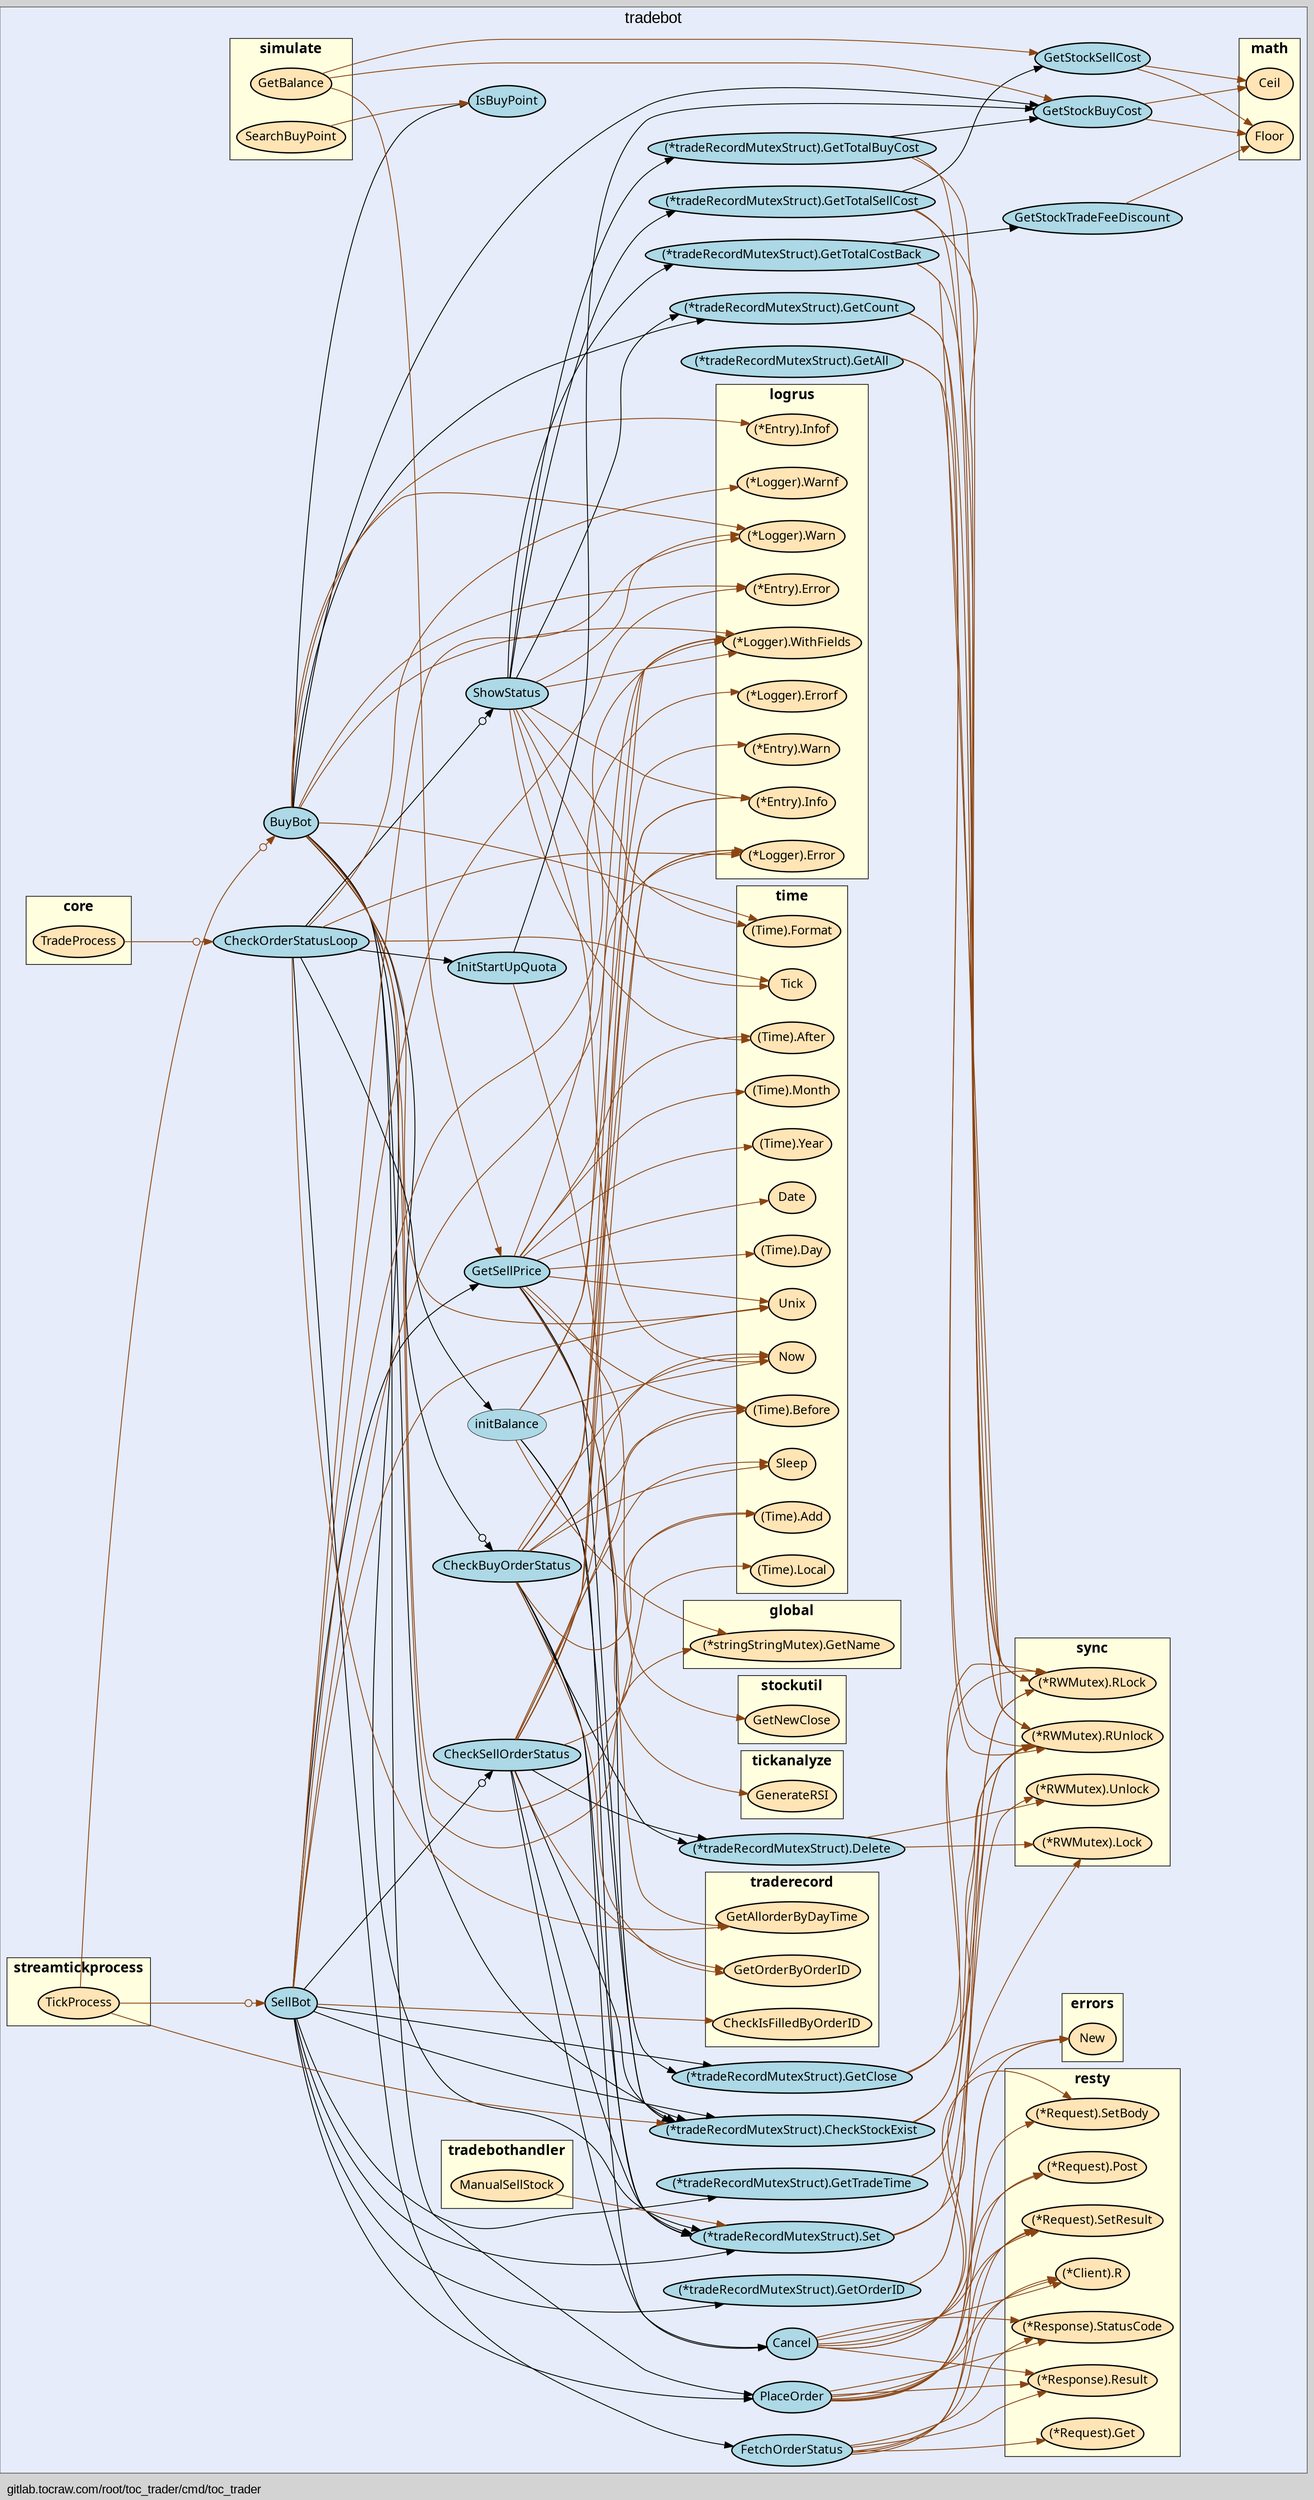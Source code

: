 digraph gocallvis {
    label="gitlab.tocraw.com/root/toc_trader/cmd/toc_trader";
    labeljust="l";
    fontname="Arial";
    fontsize="14";
    rankdir="LR";
    bgcolor="lightgray";
    style="solid";
    penwidth="0.5";
    pad="0.0";
    nodesep="0.35";

    node [shape="ellipse" style="filled" fillcolor="honeydew" fontname="Verdana" penwidth="1.0" margin="0.05,0.0"];
    edge [minlen="2"]

    subgraph "cluster_focus" {
        bgcolor="#e6ecfa";
label="tradebot";
labelloc="t";
labeljust="c";
fontsize="18";
        
        "(*gitlab.tocraw.com/root/toc_trader/pkg/modules/tradebot.tradeRecordMutexStruct).Set" [ fillcolor="lightblue" label="(*tradeRecordMutexStruct).Set" penwidth="1.5" ]
        "gitlab.tocraw.com/root/toc_trader/pkg/modules/tradebot.GetStockSellCost" [ fillcolor="lightblue" label="GetStockSellCost" penwidth="1.5" ]
        "(*gitlab.tocraw.com/root/toc_trader/pkg/modules/tradebot.tradeRecordMutexStruct).GetTotalSellCost" [ fillcolor="lightblue" label="(*tradeRecordMutexStruct).GetTotalSellCost" penwidth="1.5" ]
        "(*gitlab.tocraw.com/root/toc_trader/pkg/modules/tradebot.tradeRecordMutexStruct).CheckStockExist" [ fillcolor="lightblue" label="(*tradeRecordMutexStruct).CheckStockExist" penwidth="1.5" ]
        "gitlab.tocraw.com/root/toc_trader/pkg/modules/tradebot.initBalance" [ fillcolor="lightblue" label="initBalance" penwidth="0.5" ]
        "gitlab.tocraw.com/root/toc_trader/pkg/modules/tradebot.IsBuyPoint" [ fillcolor="lightblue" label="IsBuyPoint" penwidth="1.5" ]
        "gitlab.tocraw.com/root/toc_trader/pkg/modules/tradebot.GetSellPrice" [ fillcolor="lightblue" label="GetSellPrice" penwidth="1.5" ]
        "(*gitlab.tocraw.com/root/toc_trader/pkg/modules/tradebot.tradeRecordMutexStruct).GetClose" [ fillcolor="lightblue" label="(*tradeRecordMutexStruct).GetClose" penwidth="1.5" ]
        "gitlab.tocraw.com/root/toc_trader/pkg/modules/tradebot.GetStockBuyCost" [ fillcolor="lightblue" label="GetStockBuyCost" penwidth="1.5" ]
        "gitlab.tocraw.com/root/toc_trader/pkg/modules/tradebot.FetchOrderStatus" [ fillcolor="lightblue" label="FetchOrderStatus" penwidth="1.5" ]
        "(*gitlab.tocraw.com/root/toc_trader/pkg/modules/tradebot.tradeRecordMutexStruct).GetCount" [ fillcolor="lightblue" label="(*tradeRecordMutexStruct).GetCount" penwidth="1.5" ]
        "(*gitlab.tocraw.com/root/toc_trader/pkg/modules/tradebot.tradeRecordMutexStruct).GetAll" [ fillcolor="lightblue" label="(*tradeRecordMutexStruct).GetAll" penwidth="1.5" ]
        "gitlab.tocraw.com/root/toc_trader/pkg/modules/tradebot.CheckSellOrderStatus" [ fillcolor="lightblue" label="CheckSellOrderStatus" penwidth="1.5" ]
        "(*gitlab.tocraw.com/root/toc_trader/pkg/modules/tradebot.tradeRecordMutexStruct).Delete" [ fillcolor="lightblue" label="(*tradeRecordMutexStruct).Delete" penwidth="1.5" ]
        "gitlab.tocraw.com/root/toc_trader/pkg/modules/tradebot.Cancel" [ fillcolor="lightblue" label="Cancel" penwidth="1.5" ]
        "gitlab.tocraw.com/root/toc_trader/pkg/modules/tradebot.BuyBot" [ fillcolor="lightblue" label="BuyBot" penwidth="1.5" ]
        "gitlab.tocraw.com/root/toc_trader/pkg/modules/tradebot.PlaceOrder" [ fillcolor="lightblue" label="PlaceOrder" penwidth="1.5" ]
        "gitlab.tocraw.com/root/toc_trader/pkg/modules/tradebot.CheckBuyOrderStatus" [ fillcolor="lightblue" label="CheckBuyOrderStatus" penwidth="1.5" ]
        "(*gitlab.tocraw.com/root/toc_trader/pkg/modules/tradebot.tradeRecordMutexStruct).GetTotalBuyCost" [ label="(*tradeRecordMutexStruct).GetTotalBuyCost" penwidth="1.5" fillcolor="lightblue" ]
        "(*gitlab.tocraw.com/root/toc_trader/pkg/modules/tradebot.tradeRecordMutexStruct).GetOrderID" [ fillcolor="lightblue" label="(*tradeRecordMutexStruct).GetOrderID" penwidth="1.5" ]
        "gitlab.tocraw.com/root/toc_trader/pkg/modules/tradebot.SellBot" [ label="SellBot" penwidth="1.5" fillcolor="lightblue" ]
        "(*gitlab.tocraw.com/root/toc_trader/pkg/modules/tradebot.tradeRecordMutexStruct).GetTradeTime" [ penwidth="1.5" fillcolor="lightblue" label="(*tradeRecordMutexStruct).GetTradeTime" ]
        "gitlab.tocraw.com/root/toc_trader/pkg/modules/tradebot.ShowStatus" [ fillcolor="lightblue" label="ShowStatus" penwidth="1.5" ]
        "(*gitlab.tocraw.com/root/toc_trader/pkg/modules/tradebot.tradeRecordMutexStruct).GetTotalCostBack" [ fillcolor="lightblue" label="(*tradeRecordMutexStruct).GetTotalCostBack" penwidth="1.5" ]
        "gitlab.tocraw.com/root/toc_trader/pkg/modules/tradebot.GetStockTradeFeeDiscount" [ fillcolor="lightblue" label="GetStockTradeFeeDiscount" penwidth="1.5" ]
        "gitlab.tocraw.com/root/toc_trader/pkg/modules/tradebot.CheckOrderStatusLoop" [ fillcolor="lightblue" label="CheckOrderStatusLoop" penwidth="1.5" ]
        "gitlab.tocraw.com/root/toc_trader/pkg/modules/tradebot.InitStartUpQuota" [ label="InitStartUpQuota" penwidth="1.5" fillcolor="lightblue" ]
        
        subgraph "cluster_errors" {
        URL="/?f=errors";
tooltip="package: errors";
penwidth="0.8";
fontsize="16";
fillcolor="lightyellow";
fontname="Tahoma bold";
rank="sink";
label="errors";
style="filled";
        
        "errors.New" [ fillcolor="moccasin" label="New" penwidth="1.5" ]
        
    }

        subgraph "cluster_github.com/go-resty/resty/v2" {
        tooltip="package: github.com/go-resty/resty/v2";
penwidth="0.8";
style="filled";
URL="/?f=github.com/go-resty/resty/v2";
rank="sink";
label="resty";
fontsize="16";
fillcolor="lightyellow";
fontname="Tahoma bold";
        
        "(*github.com/go-resty/resty/v2.Client).R" [ fillcolor="moccasin" label="(*Client).R" penwidth="1.5" ]
        "(*github.com/go-resty/resty/v2.Request).SetResult" [ fillcolor="moccasin" label="(*Request).SetResult" penwidth="1.5" ]
        "(*github.com/go-resty/resty/v2.Request).Get" [ fillcolor="moccasin" label="(*Request).Get" penwidth="1.5" ]
        "(*github.com/go-resty/resty/v2.Response).StatusCode" [ fillcolor="moccasin" label="(*Response).StatusCode" penwidth="1.5" ]
        "(*github.com/go-resty/resty/v2.Response).Result" [ fillcolor="moccasin" label="(*Response).Result" penwidth="1.5" ]
        "(*github.com/go-resty/resty/v2.Request).SetBody" [ fillcolor="moccasin" label="(*Request).SetBody" penwidth="1.5" ]
        "(*github.com/go-resty/resty/v2.Request).Post" [ fillcolor="moccasin" label="(*Request).Post" penwidth="1.5" ]
        
    }

        subgraph "cluster_github.com/sirupsen/logrus" {
        fontname="Tahoma bold";
rank="sink";
label="logrus";
tooltip="package: github.com/sirupsen/logrus";
penwidth="0.8";
fontsize="16";
fillcolor="lightyellow";
style="filled";
URL="/?f=github.com/sirupsen/logrus";
        
        "(*github.com/sirupsen/logrus.Logger).WithFields" [ fillcolor="moccasin" label="(*Logger).WithFields" penwidth="1.5" ]
        "(*github.com/sirupsen/logrus.Entry).Warn" [ fillcolor="moccasin" label="(*Entry).Warn" penwidth="1.5" ]
        "(*github.com/sirupsen/logrus.Logger).Errorf" [ label="(*Logger).Errorf" penwidth="1.5" fillcolor="moccasin" ]
        "(*github.com/sirupsen/logrus.Logger).Error" [ fillcolor="moccasin" label="(*Logger).Error" penwidth="1.5" ]
        "(*github.com/sirupsen/logrus.Entry).Info" [ fillcolor="moccasin" label="(*Entry).Info" penwidth="1.5" ]
        "(*github.com/sirupsen/logrus.Entry).Infof" [ label="(*Entry).Infof" penwidth="1.5" fillcolor="moccasin" ]
        "(*github.com/sirupsen/logrus.Entry).Error" [ fillcolor="moccasin" label="(*Entry).Error" penwidth="1.5" ]
        "(*github.com/sirupsen/logrus.Logger).Warn" [ fillcolor="moccasin" label="(*Logger).Warn" penwidth="1.5" ]
        "(*github.com/sirupsen/logrus.Logger).Warnf" [ fillcolor="moccasin" label="(*Logger).Warnf" penwidth="1.5" ]
        
    }

        subgraph "cluster_gitlab.tocraw.com/root/toc_trader/pkg/core" {
        style="filled";
fillcolor="lightyellow";
fontname="Tahoma bold";
rank="sink";
label="core";
URL="/?f=gitlab.tocraw.com/root/toc_trader/pkg/core";
penwidth="0.8";
fontsize="16";
tooltip="package: gitlab.tocraw.com/root/toc_trader/pkg/core";
        
        "gitlab.tocraw.com/root/toc_trader/pkg/core.TradeProcess" [ penwidth="1.5" fillcolor="moccasin" label="TradeProcess" ]
        
    }

        subgraph "cluster_gitlab.tocraw.com/root/toc_trader/pkg/global" {
        penwidth="0.8";
style="filled";
fontname="Tahoma bold";
URL="/?f=gitlab.tocraw.com/root/toc_trader/pkg/global";
fontsize="16";
fillcolor="lightyellow";
rank="sink";
label="global";
tooltip="package: gitlab.tocraw.com/root/toc_trader/pkg/global";
        
        "(*gitlab.tocraw.com/root/toc_trader/pkg/global.stringStringMutex).GetName" [ fillcolor="moccasin" label="(*stringStringMutex).GetName" penwidth="1.5" ]
        
    }

        subgraph "cluster_gitlab.tocraw.com/root/toc_trader/pkg/handlers/tradebothandler" {
        fillcolor="lightyellow";
fontname="Tahoma bold";
rank="sink";
label="tradebothandler";
tooltip="package: gitlab.tocraw.com/root/toc_trader/pkg/handlers/tradebothandler";
penwidth="0.8";
fontsize="16";
style="filled";
URL="/?f=gitlab.tocraw.com/root/toc_trader/pkg/handlers/tradebothandler";
        
        "gitlab.tocraw.com/root/toc_trader/pkg/handlers/tradebothandler.ManualSellStock" [ label="ManualSellStock" penwidth="1.5" fillcolor="moccasin" ]
        
    }

        subgraph "cluster_gitlab.tocraw.com/root/toc_trader/pkg/models/traderecord" {
        fontname="Tahoma bold";
fontsize="16";
style="filled";
fillcolor="lightyellow";
rank="sink";
label="traderecord";
URL="/?f=gitlab.tocraw.com/root/toc_trader/pkg/models/traderecord";
tooltip="package: gitlab.tocraw.com/root/toc_trader/pkg/models/traderecord";
penwidth="0.8";
        
        "gitlab.tocraw.com/root/toc_trader/pkg/models/traderecord.GetOrderByOrderID" [ penwidth="1.5" fillcolor="moccasin" label="GetOrderByOrderID" ]
        "gitlab.tocraw.com/root/toc_trader/pkg/models/traderecord.CheckIsFilledByOrderID" [ penwidth="1.5" fillcolor="moccasin" label="CheckIsFilledByOrderID" ]
        "gitlab.tocraw.com/root/toc_trader/pkg/models/traderecord.GetAllorderByDayTime" [ fillcolor="moccasin" label="GetAllorderByDayTime" penwidth="1.5" ]
        
    }

        subgraph "cluster_gitlab.tocraw.com/root/toc_trader/pkg/modules/simulate" {
        fillcolor="lightyellow";
fontname="Tahoma bold";
label="simulate";
style="filled";
fontsize="16";
rank="sink";
URL="/?f=gitlab.tocraw.com/root/toc_trader/pkg/modules/simulate";
tooltip="package: gitlab.tocraw.com/root/toc_trader/pkg/modules/simulate";
penwidth="0.8";
        
        "gitlab.tocraw.com/root/toc_trader/pkg/modules/simulate.SearchBuyPoint" [ fillcolor="moccasin" label="SearchBuyPoint" penwidth="1.5" ]
        "gitlab.tocraw.com/root/toc_trader/pkg/modules/simulate.GetBalance" [ fillcolor="moccasin" label="GetBalance" penwidth="1.5" ]
        
    }

        subgraph "cluster_gitlab.tocraw.com/root/toc_trader/pkg/modules/streamtickprocess" {
        fontsize="16";
style="filled";
label="streamtickprocess";
tooltip="package: gitlab.tocraw.com/root/toc_trader/pkg/modules/streamtickprocess";
URL="/?f=gitlab.tocraw.com/root/toc_trader/pkg/modules/streamtickprocess";
penwidth="0.8";
fillcolor="lightyellow";
fontname="Tahoma bold";
rank="sink";
        
        "gitlab.tocraw.com/root/toc_trader/pkg/modules/streamtickprocess.TickProcess" [ fillcolor="moccasin" label="TickProcess" penwidth="1.5" ]
        
    }

        subgraph "cluster_gitlab.tocraw.com/root/toc_trader/pkg/modules/tickanalyze" {
        penwidth="0.8";
label="tickanalyze";
URL="/?f=gitlab.tocraw.com/root/toc_trader/pkg/modules/tickanalyze";
tooltip="package: gitlab.tocraw.com/root/toc_trader/pkg/modules/tickanalyze";
fontsize="16";
style="filled";
fillcolor="lightyellow";
fontname="Tahoma bold";
rank="sink";
        
        "gitlab.tocraw.com/root/toc_trader/pkg/modules/tickanalyze.GenerateRSI" [ fillcolor="moccasin" label="GenerateRSI" penwidth="1.5" ]
        
    }

        subgraph "cluster_gitlab.tocraw.com/root/toc_trader/tools/stockutil" {
        fillcolor="lightyellow";
label="stockutil";
tooltip="package: gitlab.tocraw.com/root/toc_trader/tools/stockutil";
rank="sink";
URL="/?f=gitlab.tocraw.com/root/toc_trader/tools/stockutil";
penwidth="0.8";
fontsize="16";
style="filled";
fontname="Tahoma bold";
        
        "gitlab.tocraw.com/root/toc_trader/tools/stockutil.GetNewClose" [ penwidth="1.5" fillcolor="moccasin" label="GetNewClose" ]
        
    }

        subgraph "cluster_math" {
        URL="/?f=math";
penwidth="0.8";
style="filled";
label="math";
rank="sink";
tooltip="package: math";
fontsize="16";
fillcolor="lightyellow";
fontname="Tahoma bold";
        
        "math.Ceil" [ fillcolor="moccasin" label="Ceil" penwidth="1.5" ]
        "math.Floor" [ fillcolor="moccasin" label="Floor" penwidth="1.5" ]
        
    }

        subgraph "cluster_sync" {
        fillcolor="lightyellow";
fontname="Tahoma bold";
rank="sink";
penwidth="0.8";
fontsize="16";
style="filled";
label="sync";
URL="/?f=sync";
tooltip="package: sync";
        
        "(*sync.RWMutex).Lock" [ fillcolor="moccasin" label="(*RWMutex).Lock" penwidth="1.5" ]
        "(*sync.RWMutex).Unlock" [ fillcolor="moccasin" label="(*RWMutex).Unlock" penwidth="1.5" ]
        "(*sync.RWMutex).RLock" [ penwidth="1.5" fillcolor="moccasin" label="(*RWMutex).RLock" ]
        "(*sync.RWMutex).RUnlock" [ fillcolor="moccasin" label="(*RWMutex).RUnlock" penwidth="1.5" ]
        
    }

        subgraph "cluster_time" {
        penwidth="0.8";
fontsize="16";
style="filled";
fontname="Tahoma bold";
tooltip="package: time";
fillcolor="lightyellow";
rank="sink";
label="time";
URL="/?f=time";
        
        "time.Now" [ penwidth="1.5" fillcolor="moccasin" label="Now" ]
        "time.Unix" [ fillcolor="moccasin" label="Unix" penwidth="1.5" ]
        "(time.Time).Year" [ fillcolor="moccasin" label="(Time).Year" penwidth="1.5" ]
        "(time.Time).Month" [ fillcolor="moccasin" label="(Time).Month" penwidth="1.5" ]
        "(time.Time).Day" [ fillcolor="moccasin" label="(Time).Day" penwidth="1.5" ]
        "time.Date" [ fillcolor="moccasin" label="Date" penwidth="1.5" ]
        "(time.Time).Before" [ fillcolor="moccasin" label="(Time).Before" penwidth="1.5" ]
        "(time.Time).After" [ fillcolor="moccasin" label="(Time).After" penwidth="1.5" ]
        "time.Sleep" [ fillcolor="moccasin" label="Sleep" penwidth="1.5" ]
        "(time.Time).Add" [ label="(Time).Add" penwidth="1.5" fillcolor="moccasin" ]
        "(time.Time).Local" [ penwidth="1.5" fillcolor="moccasin" label="(Time).Local" ]
        "(time.Time).Format" [ fillcolor="moccasin" label="(Time).Format" penwidth="1.5" ]
        "time.Tick" [ fillcolor="moccasin" label="Tick" penwidth="1.5" ]
        
    }

    }

    "(*gitlab.tocraw.com/root/toc_trader/pkg/modules/tradebot.tradeRecordMutexStruct).Set" -> "(*sync.RWMutex).Lock" [ color="saddlebrown" ]
    "(*gitlab.tocraw.com/root/toc_trader/pkg/modules/tradebot.tradeRecordMutexStruct).Set" -> "(*sync.RWMutex).Unlock" [ color="saddlebrown" ]
    "gitlab.tocraw.com/root/toc_trader/pkg/handlers/tradebothandler.ManualSellStock" -> "(*gitlab.tocraw.com/root/toc_trader/pkg/modules/tradebot.tradeRecordMutexStruct).Set" [ color="saddlebrown" ]
    "gitlab.tocraw.com/root/toc_trader/pkg/modules/tradebot.GetStockSellCost" -> "math.Ceil" [ color="saddlebrown" ]
    "gitlab.tocraw.com/root/toc_trader/pkg/modules/tradebot.GetStockSellCost" -> "math.Floor" [ color="saddlebrown" ]
    "(*gitlab.tocraw.com/root/toc_trader/pkg/modules/tradebot.tradeRecordMutexStruct).GetTotalSellCost" -> "(*sync.RWMutex).RLock" [ color="saddlebrown" ]
    "(*gitlab.tocraw.com/root/toc_trader/pkg/modules/tradebot.tradeRecordMutexStruct).GetTotalSellCost" -> "gitlab.tocraw.com/root/toc_trader/pkg/modules/tradebot.GetStockSellCost" [  ]
    "(*gitlab.tocraw.com/root/toc_trader/pkg/modules/tradebot.tradeRecordMutexStruct).GetTotalSellCost" -> "(*sync.RWMutex).RUnlock" [ color="saddlebrown" ]
    "(*gitlab.tocraw.com/root/toc_trader/pkg/modules/tradebot.tradeRecordMutexStruct).CheckStockExist" -> "(*sync.RWMutex).RLock" [ color="saddlebrown" ]
    "(*gitlab.tocraw.com/root/toc_trader/pkg/modules/tradebot.tradeRecordMutexStruct).CheckStockExist" -> "(*sync.RWMutex).RUnlock" [ color="saddlebrown" ]
    "gitlab.tocraw.com/root/toc_trader/pkg/modules/tradebot.initBalance" -> "(*gitlab.tocraw.com/root/toc_trader/pkg/global.stringStringMutex).GetName" [ color="saddlebrown" ]
    "gitlab.tocraw.com/root/toc_trader/pkg/modules/tradebot.initBalance" -> "time.Now" [ color="saddlebrown" ]
    "gitlab.tocraw.com/root/toc_trader/pkg/modules/tradebot.initBalance" -> "(*gitlab.tocraw.com/root/toc_trader/pkg/modules/tradebot.tradeRecordMutexStruct).Set" [  ]
    "gitlab.tocraw.com/root/toc_trader/pkg/modules/tradebot.initBalance" -> "(*github.com/sirupsen/logrus.Logger).WithFields" [ color="saddlebrown" ]
    "gitlab.tocraw.com/root/toc_trader/pkg/modules/tradebot.initBalance" -> "(*github.com/sirupsen/logrus.Entry).Warn" [ color="saddlebrown" ]
    "gitlab.tocraw.com/root/toc_trader/pkg/modules/tradebot.initBalance" -> "(*gitlab.tocraw.com/root/toc_trader/pkg/modules/tradebot.tradeRecordMutexStruct).CheckStockExist" [  ]
    "gitlab.tocraw.com/root/toc_trader/pkg/modules/simulate.SearchBuyPoint" -> "gitlab.tocraw.com/root/toc_trader/pkg/modules/tradebot.IsBuyPoint" [ color="saddlebrown" ]
    "gitlab.tocraw.com/root/toc_trader/pkg/modules/tradebot.GetSellPrice" -> "time.Unix" [ color="saddlebrown" ]
    "gitlab.tocraw.com/root/toc_trader/pkg/modules/tradebot.GetSellPrice" -> "(time.Time).Year" [ color="saddlebrown" ]
    "gitlab.tocraw.com/root/toc_trader/pkg/modules/tradebot.GetSellPrice" -> "(time.Time).Month" [ color="saddlebrown" ]
    "gitlab.tocraw.com/root/toc_trader/pkg/modules/tradebot.GetSellPrice" -> "(time.Time).Day" [ color="saddlebrown" ]
    "gitlab.tocraw.com/root/toc_trader/pkg/modules/tradebot.GetSellPrice" -> "time.Date" [ color="saddlebrown" ]
    "gitlab.tocraw.com/root/toc_trader/pkg/modules/tradebot.GetSellPrice" -> "gitlab.tocraw.com/root/toc_trader/pkg/modules/tickanalyze.GenerateRSI" [ color="saddlebrown" ]
    "gitlab.tocraw.com/root/toc_trader/pkg/modules/tradebot.GetSellPrice" -> "(time.Time).Before" [ color="saddlebrown" ]
    "gitlab.tocraw.com/root/toc_trader/pkg/modules/tradebot.GetSellPrice" -> "(*github.com/sirupsen/logrus.Logger).Errorf" [ color="saddlebrown" ]
    "gitlab.tocraw.com/root/toc_trader/pkg/modules/tradebot.GetSellPrice" -> "gitlab.tocraw.com/root/toc_trader/tools/stockutil.GetNewClose" [ color="saddlebrown" ]
    "(*gitlab.tocraw.com/root/toc_trader/pkg/modules/tradebot.tradeRecordMutexStruct).GetClose" -> "(*sync.RWMutex).RLock" [ color="saddlebrown" ]
    "(*gitlab.tocraw.com/root/toc_trader/pkg/modules/tradebot.tradeRecordMutexStruct).GetClose" -> "(*sync.RWMutex).RUnlock" [ color="saddlebrown" ]
    "gitlab.tocraw.com/root/toc_trader/pkg/modules/tradebot.GetSellPrice" -> "(*gitlab.tocraw.com/root/toc_trader/pkg/modules/tradebot.tradeRecordMutexStruct).GetClose" [  ]
    "gitlab.tocraw.com/root/toc_trader/pkg/modules/tradebot.GetSellPrice" -> "(*gitlab.tocraw.com/root/toc_trader/pkg/modules/tradebot.tradeRecordMutexStruct).CheckStockExist" [  ]
    "gitlab.tocraw.com/root/toc_trader/pkg/modules/tradebot.GetSellPrice" -> "(time.Time).After" [ color="saddlebrown" ]
    "gitlab.tocraw.com/root/toc_trader/pkg/modules/simulate.GetBalance" -> "gitlab.tocraw.com/root/toc_trader/pkg/modules/tradebot.GetSellPrice" [ color="saddlebrown" ]
    "gitlab.tocraw.com/root/toc_trader/pkg/modules/tradebot.GetStockBuyCost" -> "math.Ceil" [ color="saddlebrown" ]
    "gitlab.tocraw.com/root/toc_trader/pkg/modules/tradebot.GetStockBuyCost" -> "math.Floor" [ color="saddlebrown" ]
    "gitlab.tocraw.com/root/toc_trader/pkg/modules/simulate.GetBalance" -> "gitlab.tocraw.com/root/toc_trader/pkg/modules/tradebot.GetStockBuyCost" [ color="saddlebrown" ]
    "gitlab.tocraw.com/root/toc_trader/pkg/modules/simulate.GetBalance" -> "gitlab.tocraw.com/root/toc_trader/pkg/modules/tradebot.GetStockSellCost" [ color="saddlebrown" ]
    "gitlab.tocraw.com/root/toc_trader/pkg/modules/tradebot.FetchOrderStatus" -> "(*github.com/go-resty/resty/v2.Client).R" [ color="saddlebrown" ]
    "gitlab.tocraw.com/root/toc_trader/pkg/modules/tradebot.FetchOrderStatus" -> "(*github.com/go-resty/resty/v2.Request).SetResult" [ color="saddlebrown" ]
    "gitlab.tocraw.com/root/toc_trader/pkg/modules/tradebot.FetchOrderStatus" -> "(*github.com/go-resty/resty/v2.Request).Get" [ color="saddlebrown" ]
    "gitlab.tocraw.com/root/toc_trader/pkg/modules/tradebot.FetchOrderStatus" -> "(*github.com/go-resty/resty/v2.Response).StatusCode" [ color="saddlebrown" ]
    "gitlab.tocraw.com/root/toc_trader/pkg/modules/tradebot.FetchOrderStatus" -> "errors.New" [ color="saddlebrown" ]
    "gitlab.tocraw.com/root/toc_trader/pkg/modules/tradebot.FetchOrderStatus" -> "(*github.com/go-resty/resty/v2.Response).Result" [ color="saddlebrown" ]
    "(*gitlab.tocraw.com/root/toc_trader/pkg/modules/tradebot.tradeRecordMutexStruct).GetCount" -> "(*sync.RWMutex).RLock" [ color="saddlebrown" ]
    "(*gitlab.tocraw.com/root/toc_trader/pkg/modules/tradebot.tradeRecordMutexStruct).GetCount" -> "(*sync.RWMutex).RUnlock" [ color="saddlebrown" ]
    "(*gitlab.tocraw.com/root/toc_trader/pkg/modules/tradebot.tradeRecordMutexStruct).GetAll" -> "(*sync.RWMutex).RLock" [ color="saddlebrown" ]
    "(*gitlab.tocraw.com/root/toc_trader/pkg/modules/tradebot.tradeRecordMutexStruct).GetAll" -> "(*sync.RWMutex).RUnlock" [ color="saddlebrown" ]
    "gitlab.tocraw.com/root/toc_trader/pkg/modules/tradebot.CheckSellOrderStatus" -> "time.Sleep" [ color="saddlebrown" ]
    "gitlab.tocraw.com/root/toc_trader/pkg/modules/tradebot.CheckSellOrderStatus" -> "gitlab.tocraw.com/root/toc_trader/pkg/models/traderecord.GetOrderByOrderID" [ color="saddlebrown" ]
    "gitlab.tocraw.com/root/toc_trader/pkg/modules/tradebot.CheckSellOrderStatus" -> "(*github.com/sirupsen/logrus.Logger).Error" [ color="saddlebrown" ]
    "(*gitlab.tocraw.com/root/toc_trader/pkg/modules/tradebot.tradeRecordMutexStruct).Delete" -> "(*sync.RWMutex).Lock" [ color="saddlebrown" ]
    "(*gitlab.tocraw.com/root/toc_trader/pkg/modules/tradebot.tradeRecordMutexStruct).Delete" -> "(*sync.RWMutex).Unlock" [ color="saddlebrown" ]
    "gitlab.tocraw.com/root/toc_trader/pkg/modules/tradebot.CheckSellOrderStatus" -> "(*gitlab.tocraw.com/root/toc_trader/pkg/modules/tradebot.tradeRecordMutexStruct).Delete" [  ]
    "gitlab.tocraw.com/root/toc_trader/pkg/modules/tradebot.CheckSellOrderStatus" -> "(*github.com/sirupsen/logrus.Logger).WithFields" [ color="saddlebrown" ]
    "gitlab.tocraw.com/root/toc_trader/pkg/modules/tradebot.CheckSellOrderStatus" -> "(*github.com/sirupsen/logrus.Entry).Info" [ color="saddlebrown" ]
    "gitlab.tocraw.com/root/toc_trader/pkg/modules/tradebot.CheckSellOrderStatus" -> "(time.Time).Add" [ color="saddlebrown" ]
    "gitlab.tocraw.com/root/toc_trader/pkg/modules/tradebot.CheckSellOrderStatus" -> "time.Now" [ color="saddlebrown" ]
    "gitlab.tocraw.com/root/toc_trader/pkg/modules/tradebot.CheckSellOrderStatus" -> "(time.Time).Before" [ color="saddlebrown" ]
    "gitlab.tocraw.com/root/toc_trader/pkg/modules/tradebot.Cancel" -> "errors.New" [ color="saddlebrown" ]
    "gitlab.tocraw.com/root/toc_trader/pkg/modules/tradebot.Cancel" -> "(*github.com/go-resty/resty/v2.Client).R" [ color="saddlebrown" ]
    "gitlab.tocraw.com/root/toc_trader/pkg/modules/tradebot.Cancel" -> "(*github.com/go-resty/resty/v2.Request).SetBody" [ color="saddlebrown" ]
    "gitlab.tocraw.com/root/toc_trader/pkg/modules/tradebot.Cancel" -> "(*github.com/go-resty/resty/v2.Request).SetResult" [ color="saddlebrown" ]
    "gitlab.tocraw.com/root/toc_trader/pkg/modules/tradebot.Cancel" -> "(*github.com/go-resty/resty/v2.Request).Post" [ color="saddlebrown" ]
    "gitlab.tocraw.com/root/toc_trader/pkg/modules/tradebot.Cancel" -> "(*github.com/go-resty/resty/v2.Response).StatusCode" [ color="saddlebrown" ]
    "gitlab.tocraw.com/root/toc_trader/pkg/modules/tradebot.Cancel" -> "(*github.com/go-resty/resty/v2.Response).Result" [ color="saddlebrown" ]
    "gitlab.tocraw.com/root/toc_trader/pkg/modules/tradebot.CheckSellOrderStatus" -> "gitlab.tocraw.com/root/toc_trader/pkg/modules/tradebot.Cancel" [  ]
    "gitlab.tocraw.com/root/toc_trader/pkg/modules/tradebot.CheckSellOrderStatus" -> "(*gitlab.tocraw.com/root/toc_trader/pkg/modules/tradebot.tradeRecordMutexStruct).Set" [  ]
    "gitlab.tocraw.com/root/toc_trader/pkg/modules/tradebot.CheckSellOrderStatus" -> "(*gitlab.tocraw.com/root/toc_trader/pkg/modules/tradebot.tradeRecordMutexStruct).CheckStockExist" [  ]
    "gitlab.tocraw.com/root/toc_trader/pkg/modules/tradebot.BuyBot" -> "(*gitlab.tocraw.com/root/toc_trader/pkg/global.stringStringMutex).GetName" [ color="saddlebrown" ]
    "gitlab.tocraw.com/root/toc_trader/pkg/modules/tradebot.BuyBot" -> "gitlab.tocraw.com/root/toc_trader/pkg/modules/tradebot.IsBuyPoint" [  ]
    "gitlab.tocraw.com/root/toc_trader/pkg/modules/tradebot.BuyBot" -> "time.Unix" [ color="saddlebrown" ]
    "gitlab.tocraw.com/root/toc_trader/pkg/modules/tradebot.BuyBot" -> "(time.Time).Local" [ color="saddlebrown" ]
    "gitlab.tocraw.com/root/toc_trader/pkg/modules/tradebot.BuyBot" -> "(time.Time).Format" [ color="saddlebrown" ]
    "gitlab.tocraw.com/root/toc_trader/pkg/modules/tradebot.BuyBot" -> "(*github.com/sirupsen/logrus.Logger).WithFields" [ color="saddlebrown" ]
    "gitlab.tocraw.com/root/toc_trader/pkg/modules/tradebot.BuyBot" -> "(*github.com/sirupsen/logrus.Entry).Infof" [ color="saddlebrown" ]
    "gitlab.tocraw.com/root/toc_trader/pkg/modules/tradebot.BuyBot" -> "gitlab.tocraw.com/root/toc_trader/pkg/modules/tradebot.GetStockBuyCost" [  ]
    "gitlab.tocraw.com/root/toc_trader/pkg/modules/tradebot.PlaceOrder" -> "errors.New" [ color="saddlebrown" ]
    "gitlab.tocraw.com/root/toc_trader/pkg/modules/tradebot.PlaceOrder" -> "(*github.com/go-resty/resty/v2.Client).R" [ color="saddlebrown" ]
    "gitlab.tocraw.com/root/toc_trader/pkg/modules/tradebot.PlaceOrder" -> "(*github.com/go-resty/resty/v2.Request).SetBody" [ color="saddlebrown" ]
    "gitlab.tocraw.com/root/toc_trader/pkg/modules/tradebot.PlaceOrder" -> "(*github.com/go-resty/resty/v2.Request).SetResult" [ color="saddlebrown" ]
    "gitlab.tocraw.com/root/toc_trader/pkg/modules/tradebot.PlaceOrder" -> "(*github.com/go-resty/resty/v2.Request).Post" [ color="saddlebrown" ]
    "gitlab.tocraw.com/root/toc_trader/pkg/modules/tradebot.PlaceOrder" -> "(*github.com/go-resty/resty/v2.Response).StatusCode" [ color="saddlebrown" ]
    "gitlab.tocraw.com/root/toc_trader/pkg/modules/tradebot.PlaceOrder" -> "(*github.com/go-resty/resty/v2.Response).Result" [ color="saddlebrown" ]
    "gitlab.tocraw.com/root/toc_trader/pkg/modules/tradebot.BuyBot" -> "gitlab.tocraw.com/root/toc_trader/pkg/modules/tradebot.PlaceOrder" [  ]
    "gitlab.tocraw.com/root/toc_trader/pkg/modules/tradebot.BuyBot" -> "(*gitlab.tocraw.com/root/toc_trader/pkg/modules/tradebot.tradeRecordMutexStruct).CheckStockExist" [  ]
    "gitlab.tocraw.com/root/toc_trader/pkg/modules/tradebot.BuyBot" -> "(*gitlab.tocraw.com/root/toc_trader/pkg/modules/tradebot.tradeRecordMutexStruct).GetCount" [  ]
    "gitlab.tocraw.com/root/toc_trader/pkg/modules/tradebot.BuyBot" -> "(*github.com/sirupsen/logrus.Entry).Error" [ color="saddlebrown" ]
    "gitlab.tocraw.com/root/toc_trader/pkg/modules/tradebot.BuyBot" -> "(*github.com/sirupsen/logrus.Logger).Warn" [ color="saddlebrown" ]
    "gitlab.tocraw.com/root/toc_trader/pkg/modules/tradebot.BuyBot" -> "(*gitlab.tocraw.com/root/toc_trader/pkg/modules/tradebot.tradeRecordMutexStruct).Set" [  ]
    "gitlab.tocraw.com/root/toc_trader/pkg/modules/tradebot.CheckBuyOrderStatus" -> "time.Sleep" [ color="saddlebrown" ]
    "gitlab.tocraw.com/root/toc_trader/pkg/modules/tradebot.CheckBuyOrderStatus" -> "gitlab.tocraw.com/root/toc_trader/pkg/models/traderecord.GetOrderByOrderID" [ color="saddlebrown" ]
    "gitlab.tocraw.com/root/toc_trader/pkg/modules/tradebot.CheckBuyOrderStatus" -> "(*github.com/sirupsen/logrus.Logger).Error" [ color="saddlebrown" ]
    "gitlab.tocraw.com/root/toc_trader/pkg/modules/tradebot.CheckBuyOrderStatus" -> "(*gitlab.tocraw.com/root/toc_trader/pkg/modules/tradebot.tradeRecordMutexStruct).Delete" [  ]
    "gitlab.tocraw.com/root/toc_trader/pkg/modules/tradebot.CheckBuyOrderStatus" -> "(*github.com/sirupsen/logrus.Logger).WithFields" [ color="saddlebrown" ]
    "gitlab.tocraw.com/root/toc_trader/pkg/modules/tradebot.CheckBuyOrderStatus" -> "(*github.com/sirupsen/logrus.Entry).Info" [ color="saddlebrown" ]
    "gitlab.tocraw.com/root/toc_trader/pkg/modules/tradebot.CheckBuyOrderStatus" -> "(time.Time).Add" [ color="saddlebrown" ]
    "gitlab.tocraw.com/root/toc_trader/pkg/modules/tradebot.CheckBuyOrderStatus" -> "time.Now" [ color="saddlebrown" ]
    "gitlab.tocraw.com/root/toc_trader/pkg/modules/tradebot.CheckBuyOrderStatus" -> "(time.Time).Before" [ color="saddlebrown" ]
    "gitlab.tocraw.com/root/toc_trader/pkg/modules/tradebot.CheckBuyOrderStatus" -> "gitlab.tocraw.com/root/toc_trader/pkg/modules/tradebot.Cancel" [  ]
    "gitlab.tocraw.com/root/toc_trader/pkg/modules/tradebot.CheckBuyOrderStatus" -> "(*gitlab.tocraw.com/root/toc_trader/pkg/modules/tradebot.tradeRecordMutexStruct).Set" [  ]
    "gitlab.tocraw.com/root/toc_trader/pkg/modules/tradebot.BuyBot" -> "gitlab.tocraw.com/root/toc_trader/pkg/modules/tradebot.CheckBuyOrderStatus" [ arrowhead="normalnoneodot" ]
    "(*gitlab.tocraw.com/root/toc_trader/pkg/modules/tradebot.tradeRecordMutexStruct).GetTotalBuyCost" -> "(*sync.RWMutex).RLock" [ color="saddlebrown" ]
    "(*gitlab.tocraw.com/root/toc_trader/pkg/modules/tradebot.tradeRecordMutexStruct).GetTotalBuyCost" -> "gitlab.tocraw.com/root/toc_trader/pkg/modules/tradebot.GetStockBuyCost" [  ]
    "(*gitlab.tocraw.com/root/toc_trader/pkg/modules/tradebot.tradeRecordMutexStruct).GetTotalBuyCost" -> "(*sync.RWMutex).RUnlock" [ color="saddlebrown" ]
    "gitlab.tocraw.com/root/toc_trader/pkg/modules/streamtickprocess.TickProcess" -> "gitlab.tocraw.com/root/toc_trader/pkg/modules/tradebot.BuyBot" [ arrowhead="normalnoneodot" color="saddlebrown" ]
    "(*gitlab.tocraw.com/root/toc_trader/pkg/modules/tradebot.tradeRecordMutexStruct).GetOrderID" -> "(*sync.RWMutex).RLock" [ color="saddlebrown" ]
    "(*gitlab.tocraw.com/root/toc_trader/pkg/modules/tradebot.tradeRecordMutexStruct).GetOrderID" -> "(*sync.RWMutex).RUnlock" [ color="saddlebrown" ]
    "gitlab.tocraw.com/root/toc_trader/pkg/modules/tradebot.SellBot" -> "(*gitlab.tocraw.com/root/toc_trader/pkg/modules/tradebot.tradeRecordMutexStruct).GetOrderID" [  ]
    "gitlab.tocraw.com/root/toc_trader/pkg/modules/tradebot.SellBot" -> "gitlab.tocraw.com/root/toc_trader/pkg/models/traderecord.CheckIsFilledByOrderID" [ color="saddlebrown" ]
    "gitlab.tocraw.com/root/toc_trader/pkg/modules/tradebot.SellBot" -> "(*github.com/sirupsen/logrus.Logger).Error" [ color="saddlebrown" ]
    "gitlab.tocraw.com/root/toc_trader/pkg/modules/tradebot.SellBot" -> "(*gitlab.tocraw.com/root/toc_trader/pkg/modules/tradebot.tradeRecordMutexStruct).GetClose" [  ]
    "(*gitlab.tocraw.com/root/toc_trader/pkg/modules/tradebot.tradeRecordMutexStruct).GetTradeTime" -> "(*sync.RWMutex).RLock" [ color="saddlebrown" ]
    "(*gitlab.tocraw.com/root/toc_trader/pkg/modules/tradebot.tradeRecordMutexStruct).GetTradeTime" -> "(*sync.RWMutex).RUnlock" [ color="saddlebrown" ]
    "gitlab.tocraw.com/root/toc_trader/pkg/modules/tradebot.SellBot" -> "(*gitlab.tocraw.com/root/toc_trader/pkg/modules/tradebot.tradeRecordMutexStruct).GetTradeTime" [  ]
    "gitlab.tocraw.com/root/toc_trader/pkg/modules/tradebot.SellBot" -> "gitlab.tocraw.com/root/toc_trader/pkg/modules/tradebot.GetSellPrice" [  ]
    "gitlab.tocraw.com/root/toc_trader/pkg/modules/tradebot.SellBot" -> "(*gitlab.tocraw.com/root/toc_trader/pkg/modules/tradebot.tradeRecordMutexStruct).CheckStockExist" [  ]
    "gitlab.tocraw.com/root/toc_trader/pkg/modules/tradebot.SellBot" -> "gitlab.tocraw.com/root/toc_trader/pkg/modules/tradebot.PlaceOrder" [  ]
    "gitlab.tocraw.com/root/toc_trader/pkg/modules/tradebot.SellBot" -> "(*github.com/sirupsen/logrus.Logger).WithFields" [ color="saddlebrown" ]
    "gitlab.tocraw.com/root/toc_trader/pkg/modules/tradebot.SellBot" -> "(*github.com/sirupsen/logrus.Entry).Error" [ color="saddlebrown" ]
    "gitlab.tocraw.com/root/toc_trader/pkg/modules/tradebot.SellBot" -> "(*github.com/sirupsen/logrus.Logger).Warn" [ color="saddlebrown" ]
    "gitlab.tocraw.com/root/toc_trader/pkg/modules/tradebot.SellBot" -> "time.Unix" [ color="saddlebrown" ]
    "gitlab.tocraw.com/root/toc_trader/pkg/modules/tradebot.SellBot" -> "(*gitlab.tocraw.com/root/toc_trader/pkg/modules/tradebot.tradeRecordMutexStruct).Set" [  ]
    "gitlab.tocraw.com/root/toc_trader/pkg/modules/tradebot.SellBot" -> "gitlab.tocraw.com/root/toc_trader/pkg/modules/tradebot.CheckSellOrderStatus" [ arrowhead="normalnoneodot" ]
    "gitlab.tocraw.com/root/toc_trader/pkg/modules/streamtickprocess.TickProcess" -> "gitlab.tocraw.com/root/toc_trader/pkg/modules/tradebot.SellBot" [ arrowhead="normalnoneodot" color="saddlebrown" ]
    "gitlab.tocraw.com/root/toc_trader/pkg/modules/streamtickprocess.TickProcess" -> "(*gitlab.tocraw.com/root/toc_trader/pkg/modules/tradebot.tradeRecordMutexStruct).CheckStockExist" [ color="saddlebrown" ]
    "gitlab.tocraw.com/root/toc_trader/pkg/modules/tradebot.ShowStatus" -> "time.Tick" [ color="saddlebrown" ]
    "gitlab.tocraw.com/root/toc_trader/pkg/modules/tradebot.ShowStatus" -> "time.Now" [ color="saddlebrown" ]
    "gitlab.tocraw.com/root/toc_trader/pkg/modules/tradebot.ShowStatus" -> "(time.Time).After" [ color="saddlebrown" ]
    "gitlab.tocraw.com/root/toc_trader/pkg/modules/tradebot.ShowStatus" -> "(*github.com/sirupsen/logrus.Logger).Warn" [ color="saddlebrown" ]
    "gitlab.tocraw.com/root/toc_trader/pkg/modules/tradebot.ShowStatus" -> "(*gitlab.tocraw.com/root/toc_trader/pkg/modules/tradebot.tradeRecordMutexStruct).GetCount" [  ]
    "gitlab.tocraw.com/root/toc_trader/pkg/modules/tradebot.ShowStatus" -> "(*gitlab.tocraw.com/root/toc_trader/pkg/modules/tradebot.tradeRecordMutexStruct).GetTotalSellCost" [  ]
    "gitlab.tocraw.com/root/toc_trader/pkg/modules/tradebot.ShowStatus" -> "(*gitlab.tocraw.com/root/toc_trader/pkg/modules/tradebot.tradeRecordMutexStruct).GetTotalBuyCost" [  ]
    "(*gitlab.tocraw.com/root/toc_trader/pkg/modules/tradebot.tradeRecordMutexStruct).GetTotalCostBack" -> "(*sync.RWMutex).RLock" [ color="saddlebrown" ]
    "gitlab.tocraw.com/root/toc_trader/pkg/modules/tradebot.GetStockTradeFeeDiscount" -> "math.Floor" [ color="saddlebrown" ]
    "(*gitlab.tocraw.com/root/toc_trader/pkg/modules/tradebot.tradeRecordMutexStruct).GetTotalCostBack" -> "gitlab.tocraw.com/root/toc_trader/pkg/modules/tradebot.GetStockTradeFeeDiscount" [  ]
    "(*gitlab.tocraw.com/root/toc_trader/pkg/modules/tradebot.tradeRecordMutexStruct).GetTotalCostBack" -> "(*sync.RWMutex).RUnlock" [ color="saddlebrown" ]
    "gitlab.tocraw.com/root/toc_trader/pkg/modules/tradebot.ShowStatus" -> "(*gitlab.tocraw.com/root/toc_trader/pkg/modules/tradebot.tradeRecordMutexStruct).GetTotalCostBack" [  ]
    "gitlab.tocraw.com/root/toc_trader/pkg/modules/tradebot.ShowStatus" -> "(*github.com/sirupsen/logrus.Logger).WithFields" [ color="saddlebrown" ]
    "gitlab.tocraw.com/root/toc_trader/pkg/modules/tradebot.ShowStatus" -> "(*github.com/sirupsen/logrus.Entry).Info" [ color="saddlebrown" ]
    "gitlab.tocraw.com/root/toc_trader/pkg/modules/tradebot.ShowStatus" -> "(time.Time).Format" [ color="saddlebrown" ]
    "gitlab.tocraw.com/root/toc_trader/pkg/modules/tradebot.CheckOrderStatusLoop" -> "gitlab.tocraw.com/root/toc_trader/pkg/modules/tradebot.ShowStatus" [ arrowhead="normalnoneodot" ]
    "gitlab.tocraw.com/root/toc_trader/pkg/modules/tradebot.CheckOrderStatusLoop" -> "time.Tick" [ color="saddlebrown" ]
    "gitlab.tocraw.com/root/toc_trader/pkg/modules/tradebot.CheckOrderStatusLoop" -> "gitlab.tocraw.com/root/toc_trader/pkg/modules/tradebot.FetchOrderStatus" [  ]
    "gitlab.tocraw.com/root/toc_trader/pkg/modules/tradebot.CheckOrderStatusLoop" -> "(*github.com/sirupsen/logrus.Logger).Error" [ color="saddlebrown" ]
    "gitlab.tocraw.com/root/toc_trader/pkg/modules/tradebot.InitStartUpQuota" -> "gitlab.tocraw.com/root/toc_trader/pkg/models/traderecord.GetAllorderByDayTime" [ color="saddlebrown" ]
    "gitlab.tocraw.com/root/toc_trader/pkg/modules/tradebot.InitStartUpQuota" -> "gitlab.tocraw.com/root/toc_trader/pkg/modules/tradebot.GetStockBuyCost" [  ]
    "gitlab.tocraw.com/root/toc_trader/pkg/modules/tradebot.CheckOrderStatusLoop" -> "gitlab.tocraw.com/root/toc_trader/pkg/modules/tradebot.InitStartUpQuota" [  ]
    "gitlab.tocraw.com/root/toc_trader/pkg/modules/tradebot.CheckOrderStatusLoop" -> "(*github.com/sirupsen/logrus.Logger).Warnf" [ color="saddlebrown" ]
    "gitlab.tocraw.com/root/toc_trader/pkg/modules/tradebot.CheckOrderStatusLoop" -> "gitlab.tocraw.com/root/toc_trader/pkg/models/traderecord.GetAllorderByDayTime" [ color="saddlebrown" ]
    "gitlab.tocraw.com/root/toc_trader/pkg/modules/tradebot.CheckOrderStatusLoop" -> "gitlab.tocraw.com/root/toc_trader/pkg/modules/tradebot.initBalance" [  ]
    "gitlab.tocraw.com/root/toc_trader/pkg/core.TradeProcess" -> "gitlab.tocraw.com/root/toc_trader/pkg/modules/tradebot.CheckOrderStatusLoop" [ arrowhead="normalnoneodot" color="saddlebrown" ]
}
